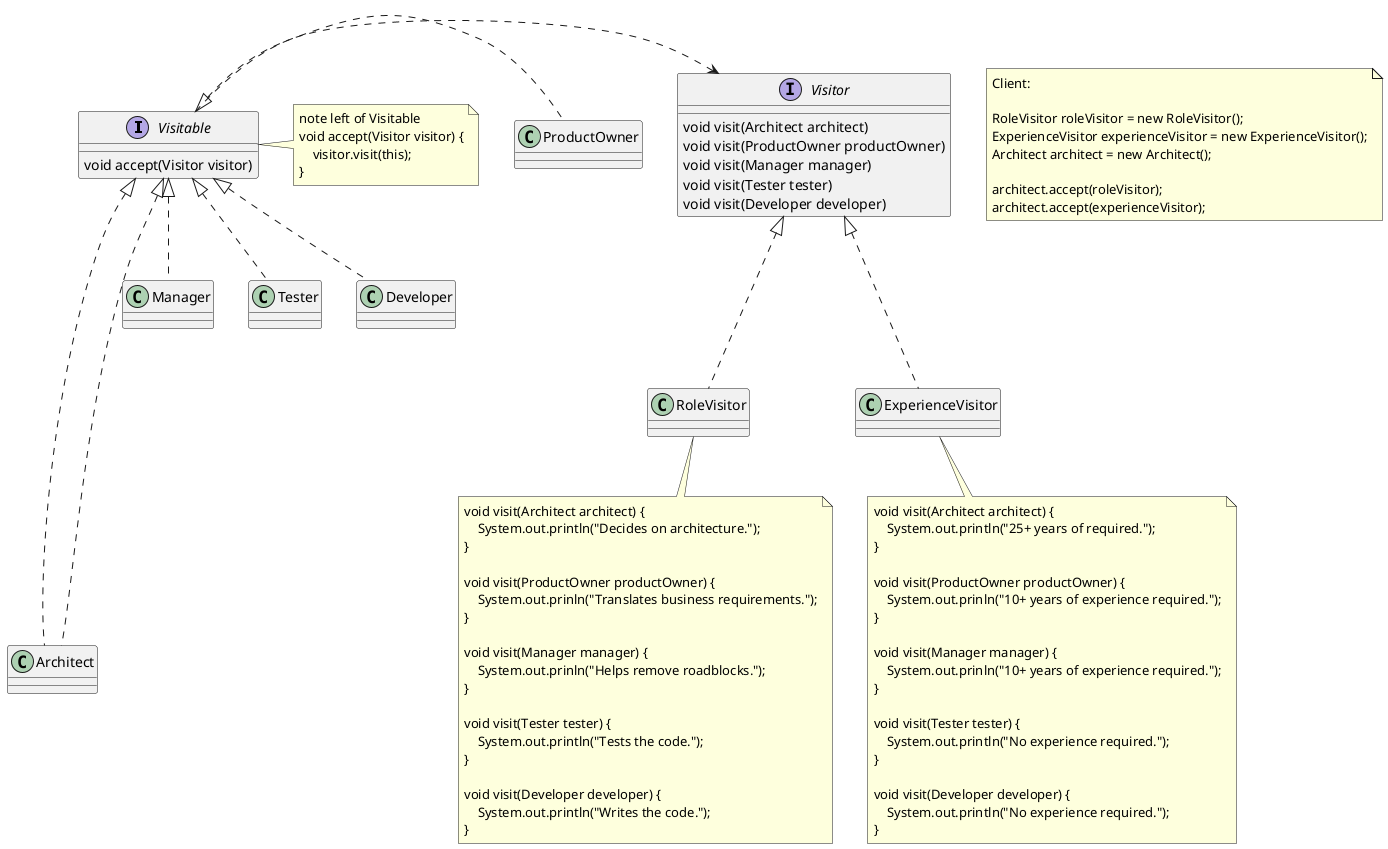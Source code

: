 @startuml

Interface Visitable {
  void accept(Visitor visitor)
}
Class Architect {
}
Class ProductOwner {
}
Class Manager {
}
Class Tester {
}
Class Developer {
}
Interface Visitor {
  void visit(Architect architect)
  void visit(ProductOwner productOwner)
  void visit(Manager manager)
  void visit(Tester tester)
  void visit(Developer developer)
}
Class RoleVisitor {
}
Class ExperienceVisitor {
}
Visitable <|.. Architect
Visitable .> Visitor
Visitable <|.... Architect
Visitable <|. ProductOwner
Visitable <|.. Manager
Visitable <|.. Tester
Visitable <|.. Developer
Visitor <|... RoleVisitor
Visitor <|... ExperienceVisitor
note right of Visitable
note left of Visitable
void accept(Visitor visitor) {
    visitor.visit(this);
}
end note
note bottom of RoleVisitor
void visit(Architect architect) {
    System.out.println("Decides on architecture.");
}

void visit(ProductOwner productOwner) {
    System.out.prinln("Translates business requirements.");
}

void visit(Manager manager) {
    System.out.prinln("Helps remove roadblocks.");
}

void visit(Tester tester) {
    System.out.println("Tests the code.");
}

void visit(Developer developer) {
    System.out.println("Writes the code.");
}
end note
note bottom of ExperienceVisitor
void visit(Architect architect) {
    System.out.println("25+ years of required.");
}

void visit(ProductOwner productOwner) {
    System.out.prinln("10+ years of experience required.");
}

void visit(Manager manager) {
    System.out.prinln("10+ years of experience required.");
}

void visit(Tester tester) {
    System.out.println("No experience required.");
}

void visit(Developer developer) {
    System.out.println("No experience required.");
}
end note
note as N1
Client:

RoleVisitor roleVisitor = new RoleVisitor();
ExperienceVisitor experienceVisitor = new ExperienceVisitor();
Architect architect = new Architect();

architect.accept(roleVisitor);
architect.accept(experienceVisitor);
end note

@enduml